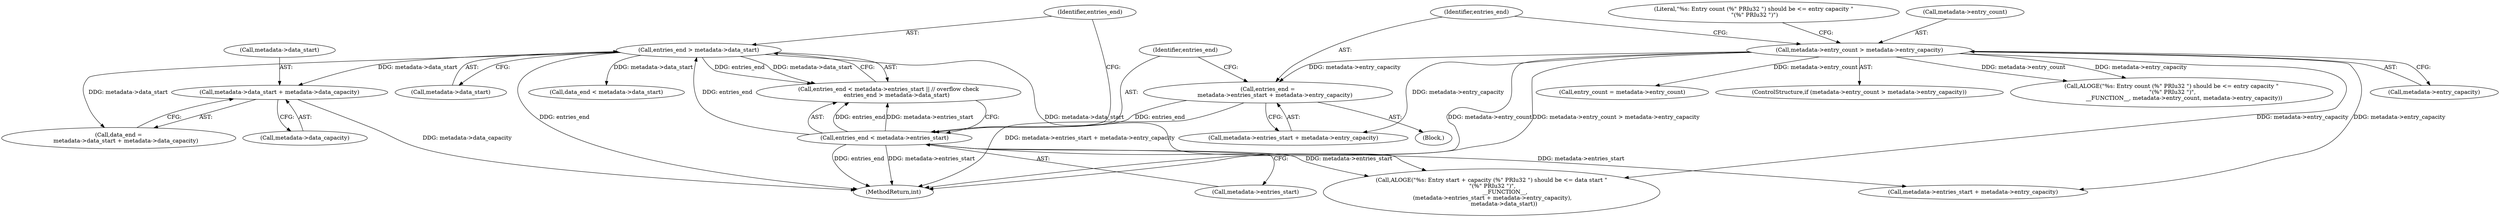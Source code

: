 digraph "0_Android_e9e44f797742f52996ebf307740dad58c28fd9b5_0@pointer" {
"1000256" [label="(Call,metadata->data_start + metadata->data_capacity)"];
"1000232" [label="(Call,entries_end > metadata->data_start)"];
"1000227" [label="(Call,entries_end < metadata->entries_start)"];
"1000216" [label="(Call,entries_end =\n        metadata->entries_start + metadata->entry_capacity)"];
"1000196" [label="(Call,metadata->entry_count > metadata->entry_capacity)"];
"1000195" [label="(ControlStructure,if (metadata->entry_count > metadata->entry_capacity))"];
"1000238" [label="(Call,ALOGE(\"%s: Entry start + capacity (%\" PRIu32 \") should be <= data start \"\n \"(%\" PRIu32 \")\",\n               __FUNCTION__,\n (metadata->entries_start + metadata->entry_capacity),\n              metadata->data_start))"];
"1000205" [label="(Literal,\"%s: Entry count (%\" PRIu32 \") should be <= entry capacity \"\n \"(%\" PRIu32 \")\")"];
"1000233" [label="(Identifier,entries_end)"];
"1000226" [label="(Call,entries_end < metadata->entries_start || // overflow check\n         entries_end > metadata->data_start)"];
"1000216" [label="(Call,entries_end =\n        metadata->entries_start + metadata->entry_capacity)"];
"1000196" [label="(Call,metadata->entry_count > metadata->entry_capacity)"];
"1000232" [label="(Call,entries_end > metadata->data_start)"];
"1000254" [label="(Call,data_end =\n        metadata->data_start + metadata->data_capacity)"];
"1000218" [label="(Call,metadata->entries_start + metadata->entry_capacity)"];
"1000197" [label="(Call,metadata->entry_count)"];
"1000234" [label="(Call,metadata->data_start)"];
"1000256" [label="(Call,metadata->data_start + metadata->data_capacity)"];
"1000257" [label="(Call,metadata->data_start)"];
"1000241" [label="(Call,metadata->entries_start + metadata->entry_capacity)"];
"1000260" [label="(Call,metadata->data_capacity)"];
"1000228" [label="(Identifier,entries_end)"];
"1000204" [label="(Call,ALOGE(\"%s: Entry count (%\" PRIu32 \") should be <= entry capacity \"\n \"(%\" PRIu32 \")\",\n              __FUNCTION__, metadata->entry_count, metadata->entry_capacity))"];
"1000217" [label="(Identifier,entries_end)"];
"1000200" [label="(Call,metadata->entry_capacity)"];
"1000227" [label="(Call,entries_end < metadata->entries_start)"];
"1000501" [label="(MethodReturn,int)"];
"1000229" [label="(Call,metadata->entries_start)"];
"1000292" [label="(Call,entry_count = metadata->entry_count)"];
"1000108" [label="(Block,)"];
"1000265" [label="(Call,data_end < metadata->data_start)"];
"1000256" -> "1000254"  [label="AST: "];
"1000256" -> "1000260"  [label="CFG: "];
"1000257" -> "1000256"  [label="AST: "];
"1000260" -> "1000256"  [label="AST: "];
"1000254" -> "1000256"  [label="CFG: "];
"1000256" -> "1000501"  [label="DDG: metadata->data_capacity"];
"1000232" -> "1000256"  [label="DDG: metadata->data_start"];
"1000232" -> "1000226"  [label="AST: "];
"1000232" -> "1000234"  [label="CFG: "];
"1000233" -> "1000232"  [label="AST: "];
"1000234" -> "1000232"  [label="AST: "];
"1000226" -> "1000232"  [label="CFG: "];
"1000232" -> "1000501"  [label="DDG: entries_end"];
"1000232" -> "1000226"  [label="DDG: entries_end"];
"1000232" -> "1000226"  [label="DDG: metadata->data_start"];
"1000227" -> "1000232"  [label="DDG: entries_end"];
"1000232" -> "1000238"  [label="DDG: metadata->data_start"];
"1000232" -> "1000254"  [label="DDG: metadata->data_start"];
"1000232" -> "1000265"  [label="DDG: metadata->data_start"];
"1000227" -> "1000226"  [label="AST: "];
"1000227" -> "1000229"  [label="CFG: "];
"1000228" -> "1000227"  [label="AST: "];
"1000229" -> "1000227"  [label="AST: "];
"1000233" -> "1000227"  [label="CFG: "];
"1000226" -> "1000227"  [label="CFG: "];
"1000227" -> "1000501"  [label="DDG: entries_end"];
"1000227" -> "1000501"  [label="DDG: metadata->entries_start"];
"1000227" -> "1000226"  [label="DDG: entries_end"];
"1000227" -> "1000226"  [label="DDG: metadata->entries_start"];
"1000216" -> "1000227"  [label="DDG: entries_end"];
"1000227" -> "1000238"  [label="DDG: metadata->entries_start"];
"1000227" -> "1000241"  [label="DDG: metadata->entries_start"];
"1000216" -> "1000108"  [label="AST: "];
"1000216" -> "1000218"  [label="CFG: "];
"1000217" -> "1000216"  [label="AST: "];
"1000218" -> "1000216"  [label="AST: "];
"1000228" -> "1000216"  [label="CFG: "];
"1000216" -> "1000501"  [label="DDG: metadata->entries_start + metadata->entry_capacity"];
"1000196" -> "1000216"  [label="DDG: metadata->entry_capacity"];
"1000196" -> "1000195"  [label="AST: "];
"1000196" -> "1000200"  [label="CFG: "];
"1000197" -> "1000196"  [label="AST: "];
"1000200" -> "1000196"  [label="AST: "];
"1000205" -> "1000196"  [label="CFG: "];
"1000217" -> "1000196"  [label="CFG: "];
"1000196" -> "1000501"  [label="DDG: metadata->entry_count"];
"1000196" -> "1000501"  [label="DDG: metadata->entry_count > metadata->entry_capacity"];
"1000196" -> "1000204"  [label="DDG: metadata->entry_count"];
"1000196" -> "1000204"  [label="DDG: metadata->entry_capacity"];
"1000196" -> "1000218"  [label="DDG: metadata->entry_capacity"];
"1000196" -> "1000238"  [label="DDG: metadata->entry_capacity"];
"1000196" -> "1000241"  [label="DDG: metadata->entry_capacity"];
"1000196" -> "1000292"  [label="DDG: metadata->entry_count"];
}
